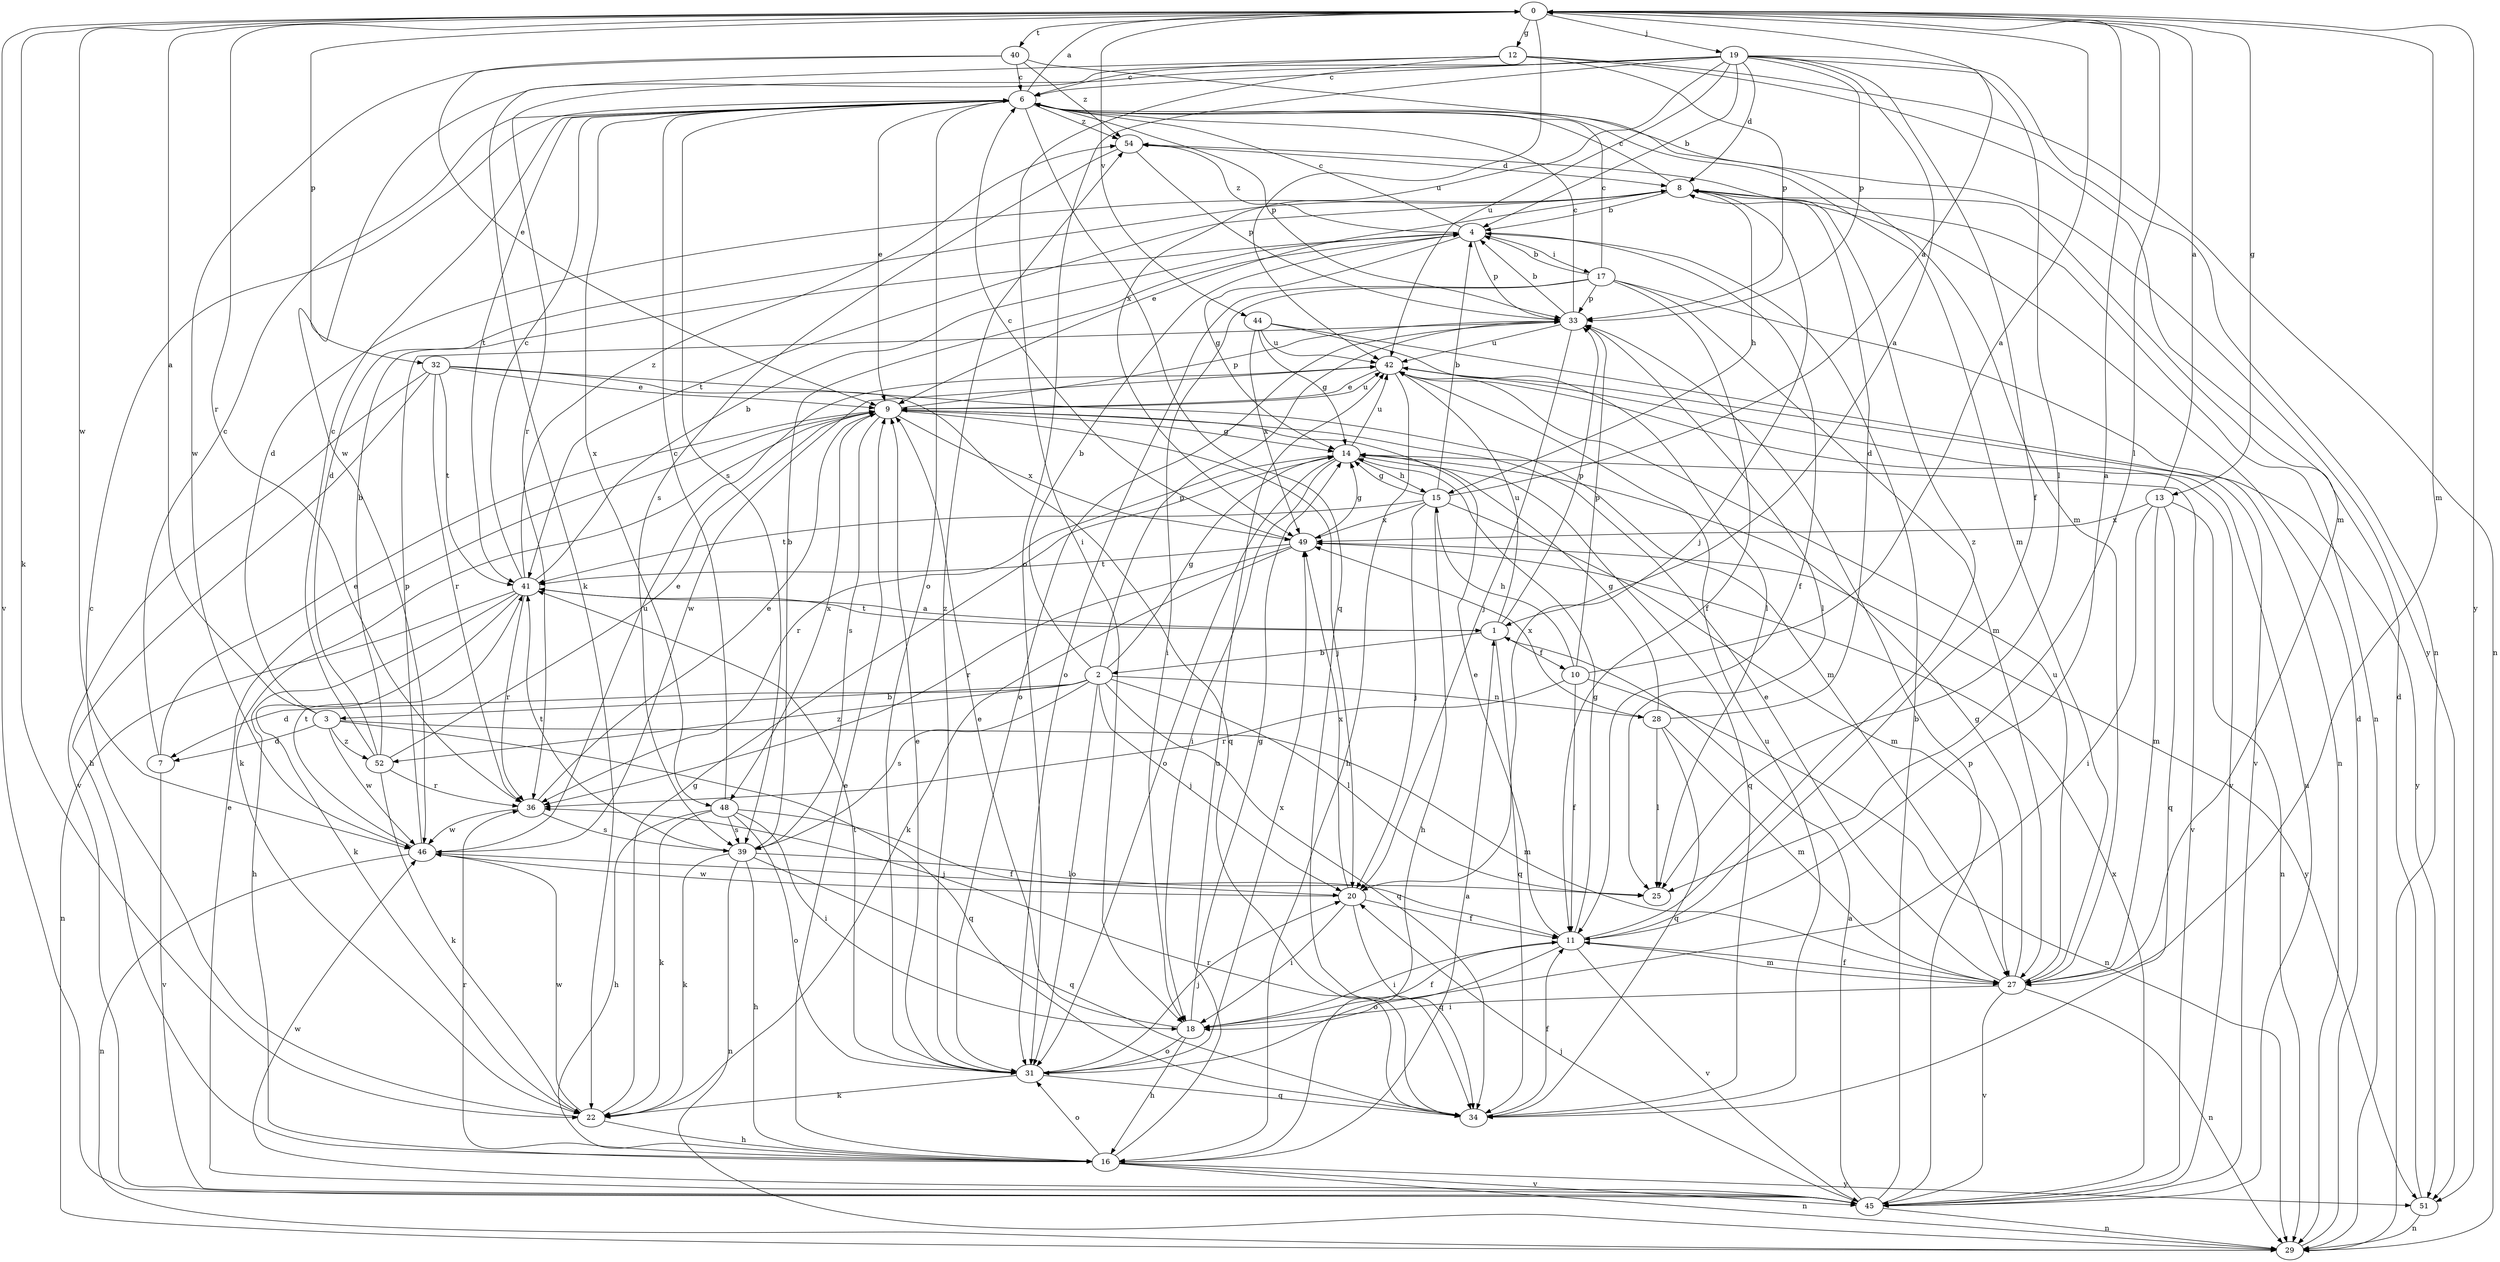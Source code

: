 strict digraph  {
0;
1;
2;
3;
4;
6;
7;
8;
9;
10;
11;
12;
13;
14;
15;
16;
17;
18;
19;
20;
22;
25;
27;
28;
29;
31;
32;
33;
34;
36;
39;
40;
41;
42;
44;
45;
46;
48;
49;
51;
52;
54;
0 -> 12  [label=g];
0 -> 13  [label=g];
0 -> 19  [label=j];
0 -> 22  [label=k];
0 -> 25  [label=l];
0 -> 27  [label=m];
0 -> 32  [label=p];
0 -> 36  [label=r];
0 -> 40  [label=t];
0 -> 42  [label=u];
0 -> 44  [label=v];
0 -> 45  [label=v];
0 -> 46  [label=w];
0 -> 51  [label=y];
1 -> 2  [label=b];
1 -> 10  [label=f];
1 -> 33  [label=p];
1 -> 34  [label=q];
1 -> 41  [label=t];
1 -> 42  [label=u];
2 -> 3  [label=b];
2 -> 4  [label=b];
2 -> 7  [label=d];
2 -> 14  [label=g];
2 -> 20  [label=j];
2 -> 25  [label=l];
2 -> 28  [label=n];
2 -> 31  [label=o];
2 -> 33  [label=p];
2 -> 34  [label=q];
2 -> 39  [label=s];
2 -> 52  [label=z];
3 -> 0  [label=a];
3 -> 7  [label=d];
3 -> 8  [label=d];
3 -> 27  [label=m];
3 -> 34  [label=q];
3 -> 46  [label=w];
3 -> 52  [label=z];
4 -> 6  [label=c];
4 -> 11  [label=f];
4 -> 14  [label=g];
4 -> 17  [label=i];
4 -> 33  [label=p];
4 -> 54  [label=z];
6 -> 0  [label=a];
6 -> 9  [label=e];
6 -> 27  [label=m];
6 -> 31  [label=o];
6 -> 33  [label=p];
6 -> 34  [label=q];
6 -> 39  [label=s];
6 -> 41  [label=t];
6 -> 48  [label=x];
6 -> 51  [label=y];
6 -> 54  [label=z];
7 -> 6  [label=c];
7 -> 9  [label=e];
7 -> 45  [label=v];
8 -> 4  [label=b];
8 -> 6  [label=c];
8 -> 9  [label=e];
8 -> 15  [label=h];
8 -> 20  [label=j];
8 -> 29  [label=n];
8 -> 41  [label=t];
9 -> 14  [label=g];
9 -> 20  [label=j];
9 -> 22  [label=k];
9 -> 33  [label=p];
9 -> 39  [label=s];
9 -> 42  [label=u];
9 -> 48  [label=x];
9 -> 49  [label=x];
10 -> 0  [label=a];
10 -> 11  [label=f];
10 -> 15  [label=h];
10 -> 29  [label=n];
10 -> 33  [label=p];
10 -> 36  [label=r];
11 -> 0  [label=a];
11 -> 9  [label=e];
11 -> 14  [label=g];
11 -> 18  [label=i];
11 -> 27  [label=m];
11 -> 31  [label=o];
11 -> 45  [label=v];
11 -> 54  [label=z];
12 -> 6  [label=c];
12 -> 18  [label=i];
12 -> 22  [label=k];
12 -> 27  [label=m];
12 -> 29  [label=n];
12 -> 33  [label=p];
13 -> 0  [label=a];
13 -> 18  [label=i];
13 -> 27  [label=m];
13 -> 29  [label=n];
13 -> 34  [label=q];
13 -> 49  [label=x];
14 -> 15  [label=h];
14 -> 18  [label=i];
14 -> 31  [label=o];
14 -> 34  [label=q];
14 -> 36  [label=r];
14 -> 42  [label=u];
14 -> 45  [label=v];
15 -> 0  [label=a];
15 -> 4  [label=b];
15 -> 14  [label=g];
15 -> 16  [label=h];
15 -> 20  [label=j];
15 -> 27  [label=m];
15 -> 41  [label=t];
15 -> 49  [label=x];
16 -> 1  [label=a];
16 -> 9  [label=e];
16 -> 29  [label=n];
16 -> 31  [label=o];
16 -> 36  [label=r];
16 -> 42  [label=u];
16 -> 45  [label=v];
16 -> 51  [label=y];
17 -> 4  [label=b];
17 -> 6  [label=c];
17 -> 11  [label=f];
17 -> 18  [label=i];
17 -> 27  [label=m];
17 -> 29  [label=n];
17 -> 31  [label=o];
17 -> 33  [label=p];
18 -> 9  [label=e];
18 -> 11  [label=f];
18 -> 14  [label=g];
18 -> 16  [label=h];
18 -> 31  [label=o];
19 -> 1  [label=a];
19 -> 4  [label=b];
19 -> 6  [label=c];
19 -> 8  [label=d];
19 -> 11  [label=f];
19 -> 25  [label=l];
19 -> 29  [label=n];
19 -> 31  [label=o];
19 -> 33  [label=p];
19 -> 36  [label=r];
19 -> 42  [label=u];
19 -> 46  [label=w];
19 -> 49  [label=x];
20 -> 11  [label=f];
20 -> 18  [label=i];
20 -> 34  [label=q];
20 -> 46  [label=w];
20 -> 49  [label=x];
22 -> 6  [label=c];
22 -> 14  [label=g];
22 -> 16  [label=h];
22 -> 46  [label=w];
27 -> 9  [label=e];
27 -> 11  [label=f];
27 -> 14  [label=g];
27 -> 18  [label=i];
27 -> 29  [label=n];
27 -> 42  [label=u];
27 -> 45  [label=v];
28 -> 8  [label=d];
28 -> 14  [label=g];
28 -> 25  [label=l];
28 -> 27  [label=m];
28 -> 34  [label=q];
28 -> 49  [label=x];
29 -> 8  [label=d];
31 -> 9  [label=e];
31 -> 20  [label=j];
31 -> 22  [label=k];
31 -> 34  [label=q];
31 -> 41  [label=t];
31 -> 49  [label=x];
31 -> 54  [label=z];
32 -> 9  [label=e];
32 -> 16  [label=h];
32 -> 27  [label=m];
32 -> 34  [label=q];
32 -> 36  [label=r];
32 -> 41  [label=t];
32 -> 45  [label=v];
33 -> 4  [label=b];
33 -> 6  [label=c];
33 -> 20  [label=j];
33 -> 25  [label=l];
33 -> 31  [label=o];
33 -> 42  [label=u];
34 -> 11  [label=f];
34 -> 36  [label=r];
34 -> 42  [label=u];
36 -> 9  [label=e];
36 -> 39  [label=s];
36 -> 46  [label=w];
39 -> 4  [label=b];
39 -> 16  [label=h];
39 -> 22  [label=k];
39 -> 25  [label=l];
39 -> 29  [label=n];
39 -> 34  [label=q];
39 -> 41  [label=t];
40 -> 6  [label=c];
40 -> 9  [label=e];
40 -> 27  [label=m];
40 -> 46  [label=w];
40 -> 54  [label=z];
41 -> 1  [label=a];
41 -> 4  [label=b];
41 -> 6  [label=c];
41 -> 16  [label=h];
41 -> 22  [label=k];
41 -> 29  [label=n];
41 -> 36  [label=r];
41 -> 54  [label=z];
42 -> 9  [label=e];
42 -> 16  [label=h];
42 -> 45  [label=v];
42 -> 46  [label=w];
42 -> 51  [label=y];
44 -> 14  [label=g];
44 -> 25  [label=l];
44 -> 42  [label=u];
44 -> 45  [label=v];
44 -> 49  [label=x];
45 -> 1  [label=a];
45 -> 4  [label=b];
45 -> 9  [label=e];
45 -> 20  [label=j];
45 -> 29  [label=n];
45 -> 33  [label=p];
45 -> 42  [label=u];
45 -> 46  [label=w];
45 -> 49  [label=x];
46 -> 20  [label=j];
46 -> 29  [label=n];
46 -> 33  [label=p];
46 -> 41  [label=t];
46 -> 42  [label=u];
48 -> 6  [label=c];
48 -> 11  [label=f];
48 -> 16  [label=h];
48 -> 18  [label=i];
48 -> 22  [label=k];
48 -> 31  [label=o];
48 -> 39  [label=s];
49 -> 6  [label=c];
49 -> 14  [label=g];
49 -> 22  [label=k];
49 -> 36  [label=r];
49 -> 41  [label=t];
49 -> 51  [label=y];
51 -> 8  [label=d];
51 -> 29  [label=n];
52 -> 4  [label=b];
52 -> 6  [label=c];
52 -> 8  [label=d];
52 -> 9  [label=e];
52 -> 22  [label=k];
52 -> 36  [label=r];
54 -> 8  [label=d];
54 -> 33  [label=p];
54 -> 39  [label=s];
}
